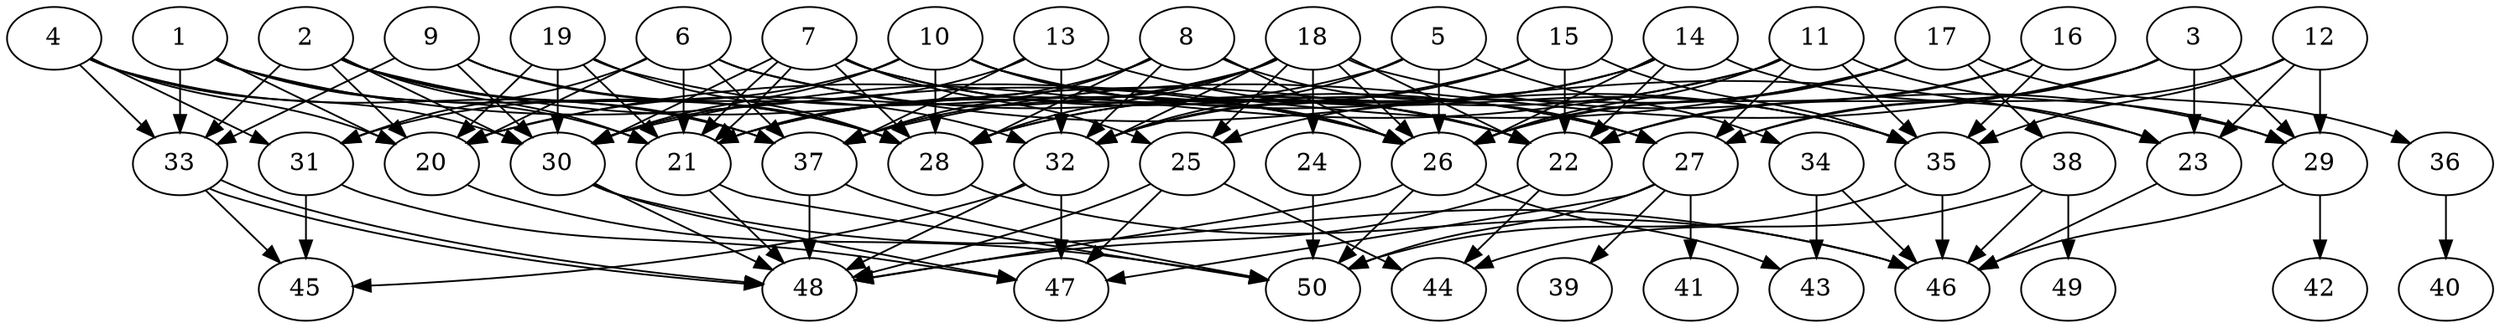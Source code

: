 // DAG automatically generated by daggen at Thu Oct  3 14:07:58 2019
// ./daggen --dot -n 50 --ccr 0.4 --fat 0.7 --regular 0.5 --density 0.5 --mindata 5242880 --maxdata 52428800 
digraph G {
  1 [size="114997760", alpha="0.10", expect_size="45999104"] 
  1 -> 20 [size ="45999104"]
  1 -> 21 [size ="45999104"]
  1 -> 26 [size ="45999104"]
  1 -> 28 [size ="45999104"]
  1 -> 33 [size ="45999104"]
  2 [size="66255360", alpha="0.17", expect_size="26502144"] 
  2 -> 20 [size ="26502144"]
  2 -> 21 [size ="26502144"]
  2 -> 22 [size ="26502144"]
  2 -> 28 [size ="26502144"]
  2 -> 30 [size ="26502144"]
  2 -> 33 [size ="26502144"]
  2 -> 37 [size ="26502144"]
  3 [size="121927680", alpha="0.20", expect_size="48771072"] 
  3 -> 22 [size ="48771072"]
  3 -> 23 [size ="48771072"]
  3 -> 27 [size ="48771072"]
  3 -> 29 [size ="48771072"]
  3 -> 37 [size ="48771072"]
  4 [size="109381120", alpha="0.06", expect_size="43752448"] 
  4 -> 20 [size ="43752448"]
  4 -> 30 [size ="43752448"]
  4 -> 31 [size ="43752448"]
  4 -> 33 [size ="43752448"]
  4 -> 37 [size ="43752448"]
  5 [size="27937280", alpha="0.09", expect_size="11174912"] 
  5 -> 21 [size ="11174912"]
  5 -> 26 [size ="11174912"]
  5 -> 32 [size ="11174912"]
  5 -> 34 [size ="11174912"]
  6 [size="123235840", alpha="0.12", expect_size="49294336"] 
  6 -> 20 [size ="49294336"]
  6 -> 21 [size ="49294336"]
  6 -> 23 [size ="49294336"]
  6 -> 27 [size ="49294336"]
  6 -> 31 [size ="49294336"]
  6 -> 37 [size ="49294336"]
  7 [size="33515520", alpha="0.07", expect_size="13406208"] 
  7 -> 21 [size ="13406208"]
  7 -> 21 [size ="13406208"]
  7 -> 22 [size ="13406208"]
  7 -> 25 [size ="13406208"]
  7 -> 27 [size ="13406208"]
  7 -> 28 [size ="13406208"]
  7 -> 30 [size ="13406208"]
  8 [size="29780480", alpha="0.12", expect_size="11912192"] 
  8 -> 21 [size ="11912192"]
  8 -> 26 [size ="11912192"]
  8 -> 27 [size ="11912192"]
  8 -> 28 [size ="11912192"]
  8 -> 32 [size ="11912192"]
  8 -> 37 [size ="11912192"]
  9 [size="47818240", alpha="0.04", expect_size="19127296"] 
  9 -> 28 [size ="19127296"]
  9 -> 30 [size ="19127296"]
  9 -> 32 [size ="19127296"]
  9 -> 33 [size ="19127296"]
  10 [size="70750720", alpha="0.00", expect_size="28300288"] 
  10 -> 22 [size ="28300288"]
  10 -> 26 [size ="28300288"]
  10 -> 28 [size ="28300288"]
  10 -> 30 [size ="28300288"]
  10 -> 31 [size ="28300288"]
  10 -> 35 [size ="28300288"]
  11 [size="24488960", alpha="0.15", expect_size="9795584"] 
  11 -> 20 [size ="9795584"]
  11 -> 26 [size ="9795584"]
  11 -> 27 [size ="9795584"]
  11 -> 28 [size ="9795584"]
  11 -> 29 [size ="9795584"]
  11 -> 35 [size ="9795584"]
  12 [size="83804160", alpha="0.06", expect_size="33521664"] 
  12 -> 23 [size ="33521664"]
  12 -> 27 [size ="33521664"]
  12 -> 29 [size ="33521664"]
  12 -> 35 [size ="33521664"]
  13 [size="67315200", alpha="0.07", expect_size="26926080"] 
  13 -> 30 [size ="26926080"]
  13 -> 32 [size ="26926080"]
  13 -> 35 [size ="26926080"]
  13 -> 37 [size ="26926080"]
  14 [size="65853440", alpha="0.09", expect_size="26341376"] 
  14 -> 22 [size ="26341376"]
  14 -> 23 [size ="26341376"]
  14 -> 26 [size ="26341376"]
  14 -> 28 [size ="26341376"]
  14 -> 32 [size ="26341376"]
  15 [size="101509120", alpha="0.12", expect_size="40603648"] 
  15 -> 21 [size ="40603648"]
  15 -> 22 [size ="40603648"]
  15 -> 32 [size ="40603648"]
  15 -> 35 [size ="40603648"]
  16 [size="37690880", alpha="0.09", expect_size="15076352"] 
  16 -> 22 [size ="15076352"]
  16 -> 26 [size ="15076352"]
  16 -> 35 [size ="15076352"]
  17 [size="107927040", alpha="0.18", expect_size="43170816"] 
  17 -> 25 [size ="43170816"]
  17 -> 26 [size ="43170816"]
  17 -> 30 [size ="43170816"]
  17 -> 36 [size ="43170816"]
  17 -> 38 [size ="43170816"]
  18 [size="28710400", alpha="0.20", expect_size="11484160"] 
  18 -> 20 [size ="11484160"]
  18 -> 22 [size ="11484160"]
  18 -> 24 [size ="11484160"]
  18 -> 25 [size ="11484160"]
  18 -> 26 [size ="11484160"]
  18 -> 28 [size ="11484160"]
  18 -> 29 [size ="11484160"]
  18 -> 32 [size ="11484160"]
  18 -> 37 [size ="11484160"]
  19 [size="99491840", alpha="0.17", expect_size="39796736"] 
  19 -> 20 [size ="39796736"]
  19 -> 21 [size ="39796736"]
  19 -> 26 [size ="39796736"]
  19 -> 28 [size ="39796736"]
  19 -> 30 [size ="39796736"]
  20 [size="125035520", alpha="0.10", expect_size="50014208"] 
  20 -> 50 [size ="50014208"]
  21 [size="127902720", alpha="0.00", expect_size="51161088"] 
  21 -> 48 [size ="51161088"]
  21 -> 50 [size ="51161088"]
  22 [size="101217280", alpha="0.20", expect_size="40486912"] 
  22 -> 44 [size ="40486912"]
  22 -> 48 [size ="40486912"]
  23 [size="18718720", alpha="0.18", expect_size="7487488"] 
  23 -> 46 [size ="7487488"]
  24 [size="60805120", alpha="0.12", expect_size="24322048"] 
  24 -> 50 [size ="24322048"]
  25 [size="115776000", alpha="0.09", expect_size="46310400"] 
  25 -> 44 [size ="46310400"]
  25 -> 47 [size ="46310400"]
  25 -> 48 [size ="46310400"]
  26 [size="70763520", alpha="0.04", expect_size="28305408"] 
  26 -> 43 [size ="28305408"]
  26 -> 48 [size ="28305408"]
  26 -> 50 [size ="28305408"]
  27 [size="125498880", alpha="0.03", expect_size="50199552"] 
  27 -> 39 [size ="50199552"]
  27 -> 41 [size ="50199552"]
  27 -> 47 [size ="50199552"]
  27 -> 50 [size ="50199552"]
  28 [size="114301440", alpha="0.05", expect_size="45720576"] 
  28 -> 46 [size ="45720576"]
  29 [size="112652800", alpha="0.13", expect_size="45061120"] 
  29 -> 42 [size ="45061120"]
  29 -> 46 [size ="45061120"]
  30 [size="93749760", alpha="0.10", expect_size="37499904"] 
  30 -> 46 [size ="37499904"]
  30 -> 47 [size ="37499904"]
  30 -> 48 [size ="37499904"]
  31 [size="34813440", alpha="0.09", expect_size="13925376"] 
  31 -> 45 [size ="13925376"]
  31 -> 47 [size ="13925376"]
  32 [size="37734400", alpha="0.01", expect_size="15093760"] 
  32 -> 45 [size ="15093760"]
  32 -> 47 [size ="15093760"]
  32 -> 48 [size ="15093760"]
  33 [size="37696000", alpha="0.01", expect_size="15078400"] 
  33 -> 45 [size ="15078400"]
  33 -> 48 [size ="15078400"]
  33 -> 48 [size ="15078400"]
  34 [size="25553920", alpha="0.11", expect_size="10221568"] 
  34 -> 43 [size ="10221568"]
  34 -> 46 [size ="10221568"]
  35 [size="97584640", alpha="0.15", expect_size="39033856"] 
  35 -> 46 [size ="39033856"]
  35 -> 50 [size ="39033856"]
  36 [size="32691200", alpha="0.04", expect_size="13076480"] 
  36 -> 40 [size ="13076480"]
  37 [size="58967040", alpha="0.08", expect_size="23586816"] 
  37 -> 48 [size ="23586816"]
  37 -> 50 [size ="23586816"]
  38 [size="78858240", alpha="0.16", expect_size="31543296"] 
  38 -> 44 [size ="31543296"]
  38 -> 46 [size ="31543296"]
  38 -> 49 [size ="31543296"]
  39 [size="109038080", alpha="0.18", expect_size="43615232"] 
  40 [size="66252800", alpha="0.19", expect_size="26501120"] 
  41 [size="126118400", alpha="0.19", expect_size="50447360"] 
  42 [size="64081920", alpha="0.15", expect_size="25632768"] 
  43 [size="68807680", alpha="0.11", expect_size="27523072"] 
  44 [size="76541440", alpha="0.15", expect_size="30616576"] 
  45 [size="22067200", alpha="0.17", expect_size="8826880"] 
  46 [size="111749120", alpha="0.09", expect_size="44699648"] 
  47 [size="16279040", alpha="0.19", expect_size="6511616"] 
  48 [size="66408960", alpha="0.07", expect_size="26563584"] 
  49 [size="41812480", alpha="0.12", expect_size="16724992"] 
  50 [size="28874240", alpha="0.10", expect_size="11549696"] 
}
